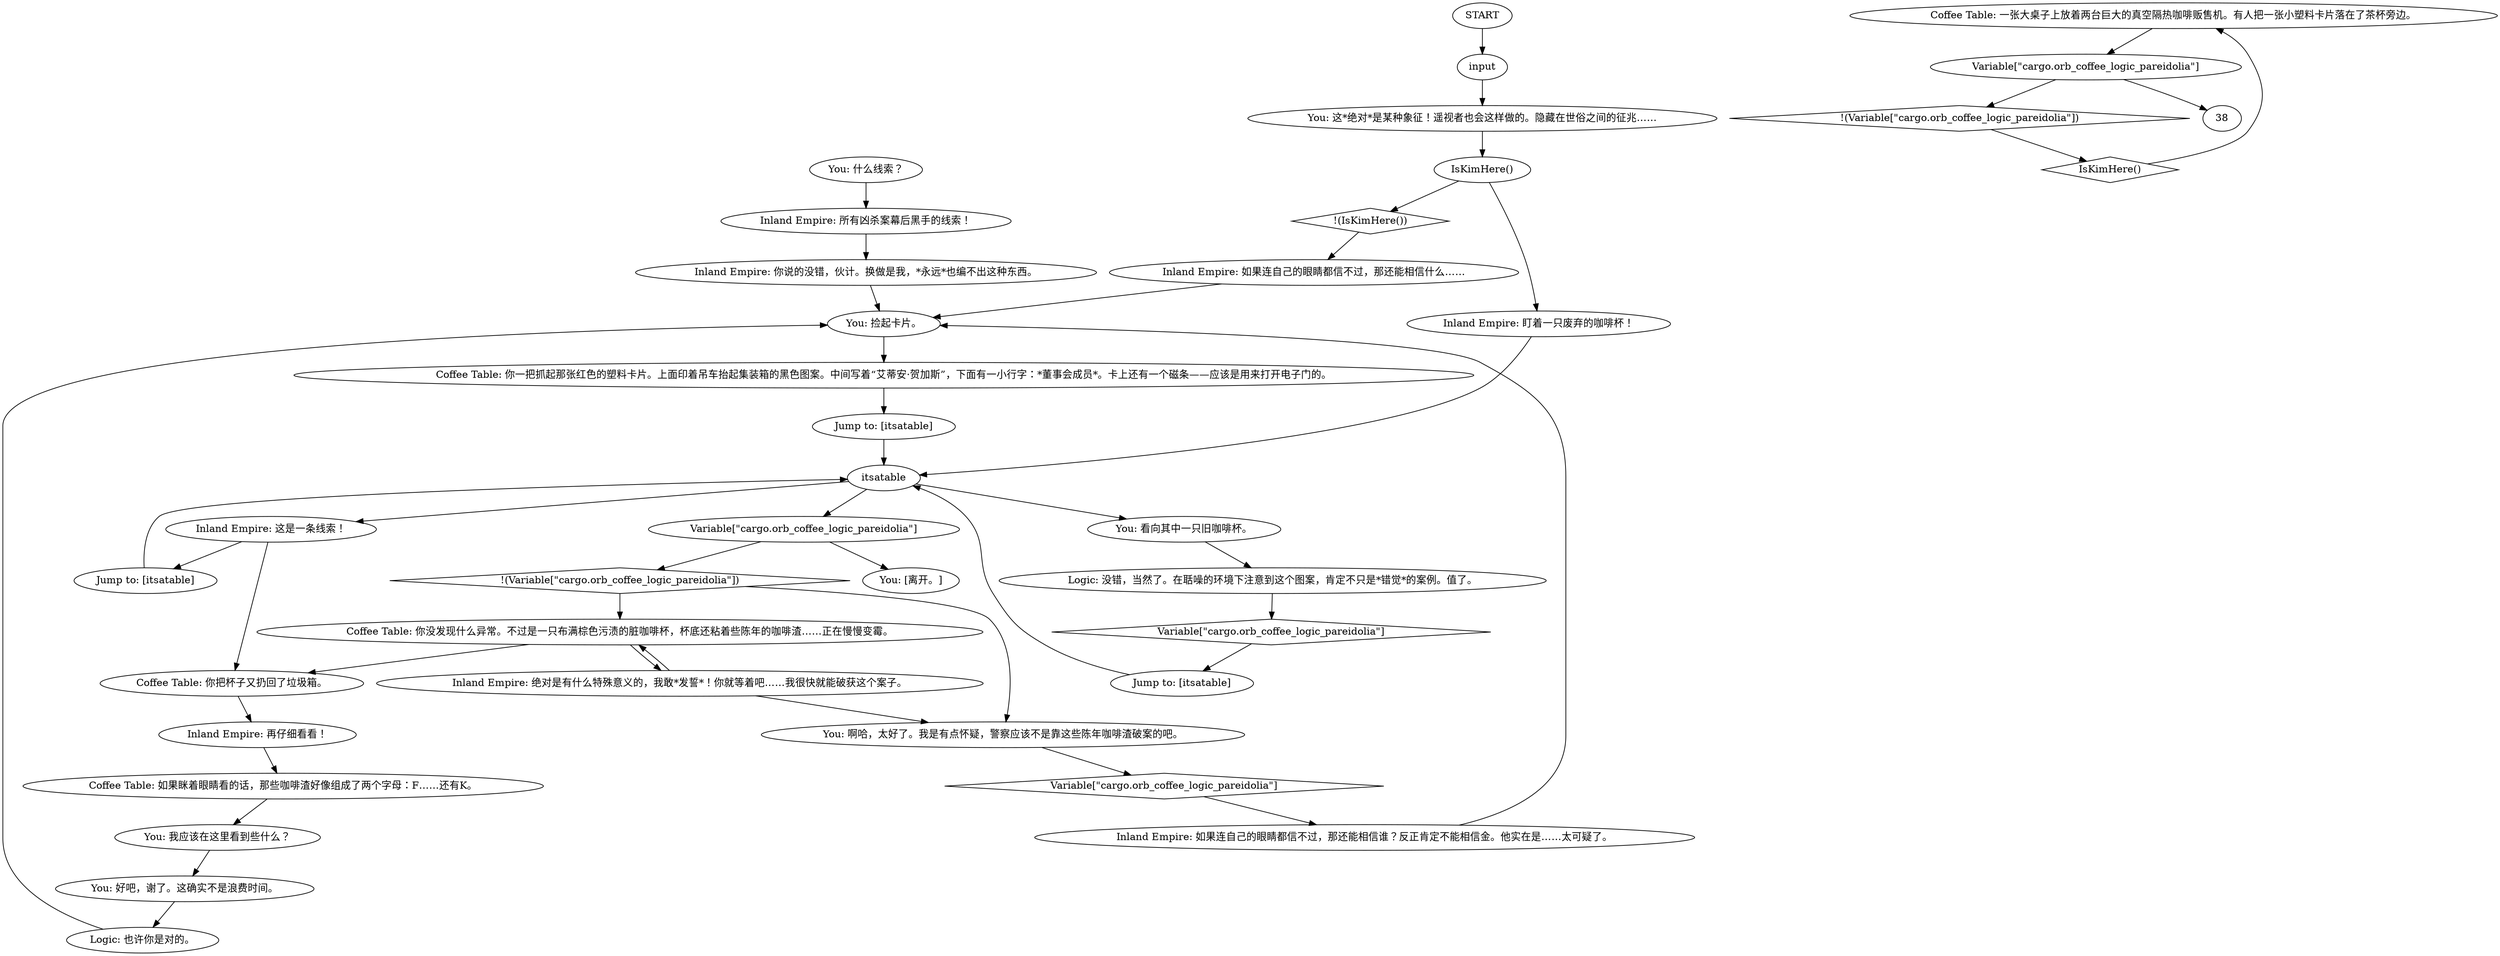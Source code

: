 # EVRART / COFFEE TABLE
# a quick table interaction where you find a different key card to get out of the harbour at night.
# ==================================================
digraph G {
	  0 [label="START"];
	  1 [label="input"];
	  2 [label="itsatable"];
	  3 [label="You: 啊哈，太好了。我是有点怀疑，警察应该不是靠这些陈年咖啡渣破案的吧。"];
	  4 [label="Inland Empire: 所有凶杀案幕后黑手的线索！"];
	  5 [label="Inland Empire: 如果连自己的眼睛都信不过，那还能相信什么……"];
	  6 [label="Jump to: [itsatable]"];
	  7 [label="Coffee Table: 如果眯着眼睛看的话，那些咖啡渣好像组成了两个字母：F……还有K。"];
	  8 [label="Coffee Table: 你一把抓起那张红色的塑料卡片。上面印着吊车抬起集装箱的黑色图案。中间写着“艾蒂安·贺加斯”，下面有一小行字：*董事会成员*。卡上还有一个磁条——应该是用来打开电子门的。"];
	  9 [label="You: 什么线索？"];
	  10 [label="Jump to: [itsatable]"];
	  11 [label="You: 捡起卡片。"];
	  12 [label="Variable[\"cargo.orb_coffee_logic_pareidolia\"]"];
	  13 [label="Variable[\"cargo.orb_coffee_logic_pareidolia\"]", shape=diamond];
	  14 [label="!(Variable[\"cargo.orb_coffee_logic_pareidolia\"])", shape=diamond];
	  15 [label="You: [离开。]"];
	  16 [label="You: 看向其中一只旧咖啡杯。"];
	  17 [label="Inland Empire: 这是一条线索！"];
	  18 [label="You: 我应该在这里看到些什么？"];
	  19 [label="Inland Empire: 绝对是有什么特殊意义的，我敢*发誓*！你就等着吧……我很快就能破获这个案子。"];
	  20 [label="Jump to: [itsatable]"];
	  21 [label="Inland Empire: 再仔细看看！"];
	  22 [label="You: 好吧，谢了。这确实不是浪费时间。"];
	  23 [label="Coffee Table: 你把杯子又扔回了垃圾箱。"];
	  24 [label="Logic: 也许你是对的。"];
	  25 [label="Inland Empire: 如果连自己的眼睛都信不过，那还能相信谁？反正肯定不能相信金。他实在是……太可疑了。"];
	  26 [label="Coffee Table: 一张大桌子上放着两台巨大的真空隔热咖啡贩售机。有人把一张小塑料卡片落在了茶杯旁边。"];
	  27 [label="You: 这*绝对*是某种象征！遥视者也会这样做的。隐藏在世俗之间的征兆……"];
	  28 [label="Coffee Table: 你没发现什么异常。不过是一只布满棕色污渍的脏咖啡杯，杯底还粘着些陈年的咖啡渣……正在慢慢变霉。"];
	  29 [label="Logic: 没错，当然了。在聒噪的环境下注意到这个图案，肯定不只是*错觉*的案例。值了。"];
	  30 [label="Inland Empire: 你说的没错，伙计。换做是我，*永远*也编不出这种东西。"];
	  31 [label="IsKimHere()"];
	  32 [label="IsKimHere()", shape=diamond];
	  33 [label="!(IsKimHere())", shape=diamond];
	  34 [label="Inland Empire: 盯着一只废弃的咖啡杯！"];
	  35 [label="Variable[\"cargo.orb_coffee_logic_pareidolia\"]"];
	  36 [label="Variable[\"cargo.orb_coffee_logic_pareidolia\"]", shape=diamond];
	  37 [label="!(Variable[\"cargo.orb_coffee_logic_pareidolia\"])", shape=diamond];
	  0 -> 1
	  1 -> 27
	  2 -> 16
	  2 -> 17
	  2 -> 12
	  3 -> 36
	  4 -> 30
	  5 -> 11
	  6 -> 2
	  7 -> 18
	  8 -> 6
	  9 -> 4
	  10 -> 2
	  11 -> 8
	  12 -> 14
	  12 -> 15
	  13 -> 20
	  14 -> 3
	  14 -> 28
	  16 -> 29
	  17 -> 10
	  17 -> 23
	  18 -> 22
	  19 -> 3
	  19 -> 28
	  20 -> 2
	  21 -> 7
	  22 -> 24
	  23 -> 21
	  24 -> 11
	  25 -> 11
	  26 -> 35
	  27 -> 31
	  28 -> 19
	  28 -> 23
	  29 -> 13
	  30 -> 11
	  31 -> 33
	  31 -> 34
	  32 -> 26
	  33 -> 5
	  34 -> 2
	  35 -> 37
	  35 -> 38
	  36 -> 25
	  37 -> 32
}


